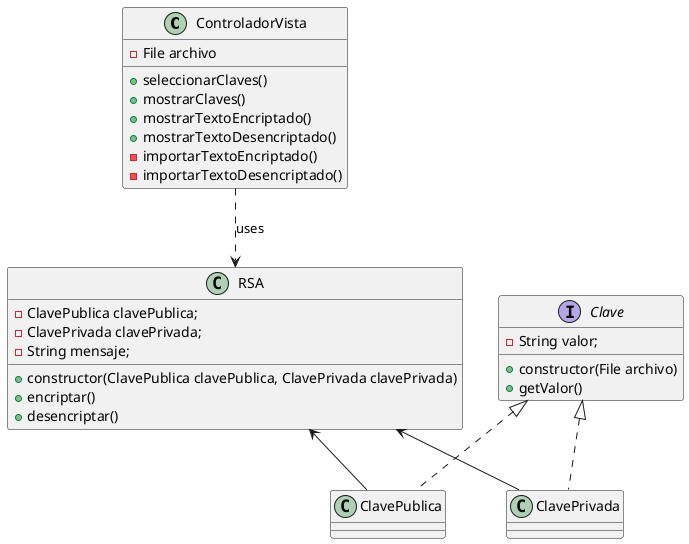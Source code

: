 @startuml

class ControladorVista{
    - File archivo
    + seleccionarClaves()
    + mostrarClaves()
    + mostrarTextoEncriptado()
    + mostrarTextoDesencriptado()
    - importarTextoEncriptado()
    - importarTextoDesencriptado()

}
class RSA {
    - ClavePublica clavePublica;
    - ClavePrivada clavePrivada;
    - String mensaje;
    + constructor(ClavePublica clavePublica, ClavePrivada clavePrivada)
    + encriptar()
    + desencriptar()
}

interface Clave{
    - String valor;
    + constructor(File archivo)
    + getValor()
}

class ClavePublica implements Clave{}
class ClavePrivada implements Clave{}

ControladorVista ..> RSA : uses
ClavePublica -u-> RSA
ClavePrivada -u-> RSA
@enduml
